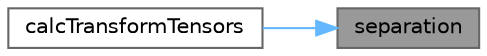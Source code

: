 digraph "separation"
{
 // LATEX_PDF_SIZE
  bgcolor="transparent";
  edge [fontname=Helvetica,fontsize=10,labelfontname=Helvetica,labelfontsize=10];
  node [fontname=Helvetica,fontsize=10,shape=box,height=0.2,width=0.4];
  rankdir="RL";
  Node1 [id="Node000001",label="separation",height=0.2,width=0.4,color="gray40", fillcolor="grey60", style="filled", fontcolor="black",tooltip=" "];
  Node1 -> Node2 [id="edge1_Node000001_Node000002",dir="back",color="steelblue1",style="solid",tooltip=" "];
  Node2 [id="Node000002",label="calcTransformTensors",height=0.2,width=0.4,color="grey40", fillcolor="white", style="filled",URL="$classFoam_1_1coupledFaPatch.html#ae6d90bfa1e02c9b8f8d697bafa1ddd36",tooltip=" "];
}
